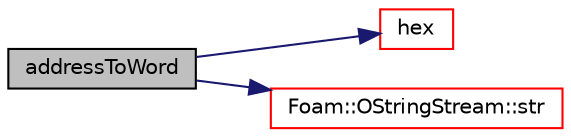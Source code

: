 digraph "addressToWord"
{
  bgcolor="transparent";
  edge [fontname="Helvetica",fontsize="10",labelfontname="Helvetica",labelfontsize="10"];
  node [fontname="Helvetica",fontsize="10",shape=record];
  rankdir="LR";
  Node1 [label="addressToWord",height=0.2,width=0.4,color="black", fillcolor="grey75", style="filled", fontcolor="black"];
  Node1 -> Node2 [color="midnightblue",fontsize="10",style="solid",fontname="Helvetica"];
  Node2 [label="hex",height=0.2,width=0.4,color="red",URL="$a10675.html#a4ddae43d14dd72d6b0cd9ab61fe4e04e"];
  Node1 -> Node3 [color="midnightblue",fontsize="10",style="solid",fontname="Helvetica"];
  Node3 [label="Foam::OStringStream::str",height=0.2,width=0.4,color="red",URL="$a01726.html#a0bd251dfecae718a4c1568eb3d660697",tooltip="Return the string. "];
}
